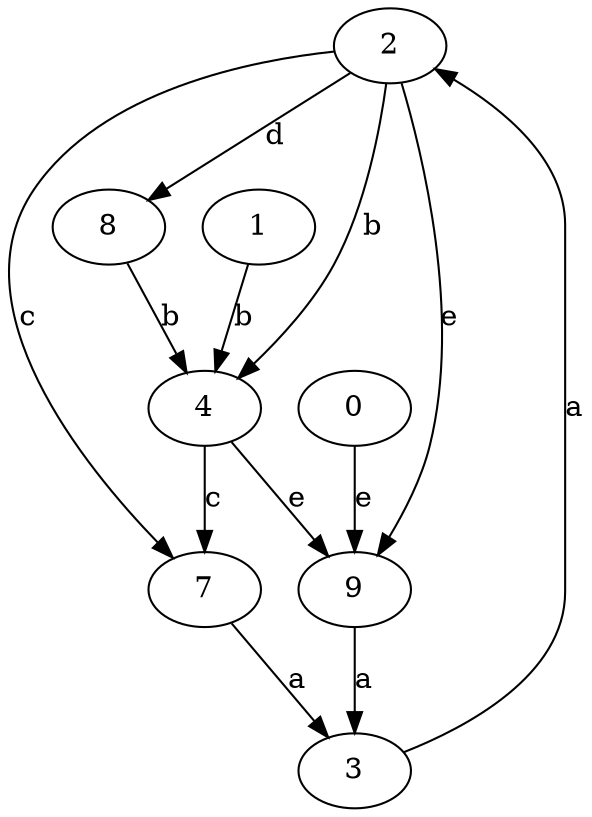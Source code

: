 strict digraph  {
2;
3;
4;
0;
7;
1;
8;
9;
2 -> 4  [label=b];
2 -> 7  [label=c];
2 -> 8  [label=d];
2 -> 9  [label=e];
3 -> 2  [label=a];
4 -> 7  [label=c];
4 -> 9  [label=e];
0 -> 9  [label=e];
7 -> 3  [label=a];
1 -> 4  [label=b];
8 -> 4  [label=b];
9 -> 3  [label=a];
}
